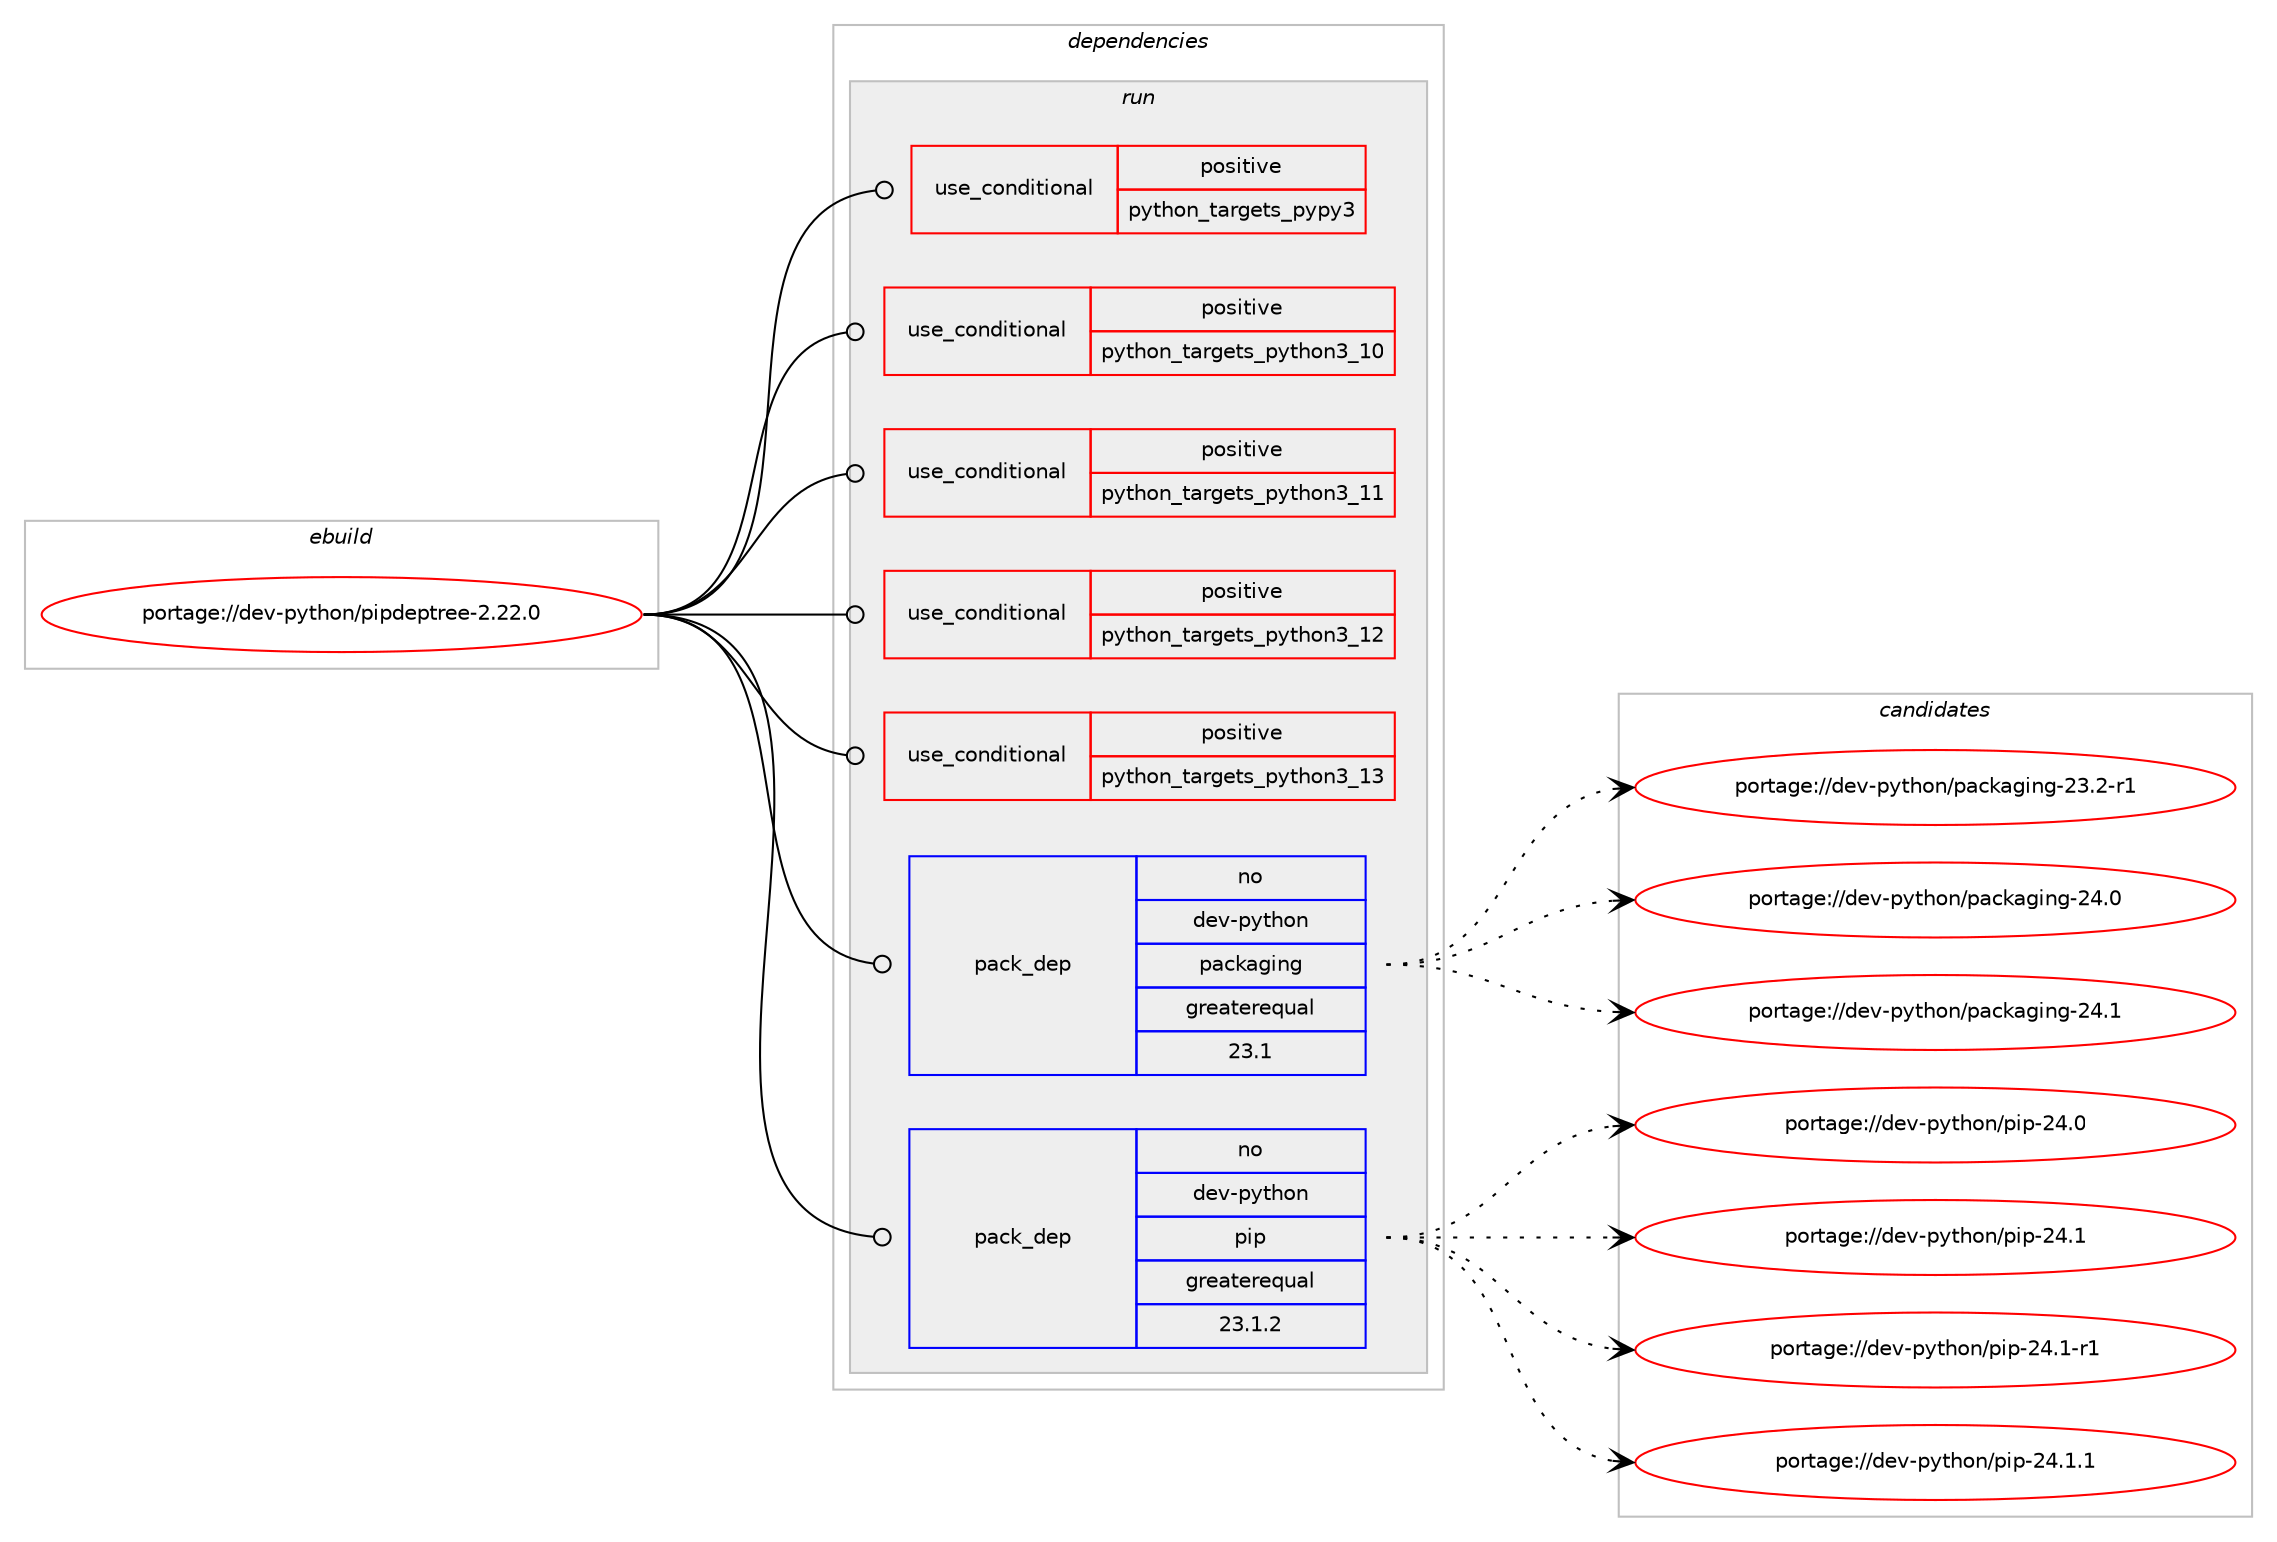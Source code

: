 digraph prolog {

# *************
# Graph options
# *************

newrank=true;
concentrate=true;
compound=true;
graph [rankdir=LR,fontname=Helvetica,fontsize=10,ranksep=1.5];#, ranksep=2.5, nodesep=0.2];
edge  [arrowhead=vee];
node  [fontname=Helvetica,fontsize=10];

# **********
# The ebuild
# **********

subgraph cluster_leftcol {
color=gray;
rank=same;
label=<<i>ebuild</i>>;
id [label="portage://dev-python/pipdeptree-2.22.0", color=red, width=4, href="../dev-python/pipdeptree-2.22.0.svg"];
}

# ****************
# The dependencies
# ****************

subgraph cluster_midcol {
color=gray;
label=<<i>dependencies</i>>;
subgraph cluster_compile {
fillcolor="#eeeeee";
style=filled;
label=<<i>compile</i>>;
}
subgraph cluster_compileandrun {
fillcolor="#eeeeee";
style=filled;
label=<<i>compile and run</i>>;
}
subgraph cluster_run {
fillcolor="#eeeeee";
style=filled;
label=<<i>run</i>>;
subgraph cond34994 {
dependency77599 [label=<<TABLE BORDER="0" CELLBORDER="1" CELLSPACING="0" CELLPADDING="4"><TR><TD ROWSPAN="3" CELLPADDING="10">use_conditional</TD></TR><TR><TD>positive</TD></TR><TR><TD>python_targets_pypy3</TD></TR></TABLE>>, shape=none, color=red];
# *** BEGIN UNKNOWN DEPENDENCY TYPE (TODO) ***
# dependency77599 -> package_dependency(portage://dev-python/pipdeptree-2.22.0,run,no,dev-python,pypy3,none,[,,],any_same_slot,[])
# *** END UNKNOWN DEPENDENCY TYPE (TODO) ***

}
id:e -> dependency77599:w [weight=20,style="solid",arrowhead="odot"];
subgraph cond34995 {
dependency77600 [label=<<TABLE BORDER="0" CELLBORDER="1" CELLSPACING="0" CELLPADDING="4"><TR><TD ROWSPAN="3" CELLPADDING="10">use_conditional</TD></TR><TR><TD>positive</TD></TR><TR><TD>python_targets_python3_10</TD></TR></TABLE>>, shape=none, color=red];
# *** BEGIN UNKNOWN DEPENDENCY TYPE (TODO) ***
# dependency77600 -> package_dependency(portage://dev-python/pipdeptree-2.22.0,run,no,dev-lang,python,none,[,,],[slot(3.10)],[])
# *** END UNKNOWN DEPENDENCY TYPE (TODO) ***

}
id:e -> dependency77600:w [weight=20,style="solid",arrowhead="odot"];
subgraph cond34996 {
dependency77601 [label=<<TABLE BORDER="0" CELLBORDER="1" CELLSPACING="0" CELLPADDING="4"><TR><TD ROWSPAN="3" CELLPADDING="10">use_conditional</TD></TR><TR><TD>positive</TD></TR><TR><TD>python_targets_python3_11</TD></TR></TABLE>>, shape=none, color=red];
# *** BEGIN UNKNOWN DEPENDENCY TYPE (TODO) ***
# dependency77601 -> package_dependency(portage://dev-python/pipdeptree-2.22.0,run,no,dev-lang,python,none,[,,],[slot(3.11)],[])
# *** END UNKNOWN DEPENDENCY TYPE (TODO) ***

}
id:e -> dependency77601:w [weight=20,style="solid",arrowhead="odot"];
subgraph cond34997 {
dependency77602 [label=<<TABLE BORDER="0" CELLBORDER="1" CELLSPACING="0" CELLPADDING="4"><TR><TD ROWSPAN="3" CELLPADDING="10">use_conditional</TD></TR><TR><TD>positive</TD></TR><TR><TD>python_targets_python3_12</TD></TR></TABLE>>, shape=none, color=red];
# *** BEGIN UNKNOWN DEPENDENCY TYPE (TODO) ***
# dependency77602 -> package_dependency(portage://dev-python/pipdeptree-2.22.0,run,no,dev-lang,python,none,[,,],[slot(3.12)],[])
# *** END UNKNOWN DEPENDENCY TYPE (TODO) ***

}
id:e -> dependency77602:w [weight=20,style="solid",arrowhead="odot"];
subgraph cond34998 {
dependency77603 [label=<<TABLE BORDER="0" CELLBORDER="1" CELLSPACING="0" CELLPADDING="4"><TR><TD ROWSPAN="3" CELLPADDING="10">use_conditional</TD></TR><TR><TD>positive</TD></TR><TR><TD>python_targets_python3_13</TD></TR></TABLE>>, shape=none, color=red];
# *** BEGIN UNKNOWN DEPENDENCY TYPE (TODO) ***
# dependency77603 -> package_dependency(portage://dev-python/pipdeptree-2.22.0,run,no,dev-lang,python,none,[,,],[slot(3.13)],[])
# *** END UNKNOWN DEPENDENCY TYPE (TODO) ***

}
id:e -> dependency77603:w [weight=20,style="solid",arrowhead="odot"];
subgraph pack41388 {
dependency77604 [label=<<TABLE BORDER="0" CELLBORDER="1" CELLSPACING="0" CELLPADDING="4" WIDTH="220"><TR><TD ROWSPAN="6" CELLPADDING="30">pack_dep</TD></TR><TR><TD WIDTH="110">no</TD></TR><TR><TD>dev-python</TD></TR><TR><TD>packaging</TD></TR><TR><TD>greaterequal</TD></TR><TR><TD>23.1</TD></TR></TABLE>>, shape=none, color=blue];
}
id:e -> dependency77604:w [weight=20,style="solid",arrowhead="odot"];
subgraph pack41389 {
dependency77605 [label=<<TABLE BORDER="0" CELLBORDER="1" CELLSPACING="0" CELLPADDING="4" WIDTH="220"><TR><TD ROWSPAN="6" CELLPADDING="30">pack_dep</TD></TR><TR><TD WIDTH="110">no</TD></TR><TR><TD>dev-python</TD></TR><TR><TD>pip</TD></TR><TR><TD>greaterequal</TD></TR><TR><TD>23.1.2</TD></TR></TABLE>>, shape=none, color=blue];
}
id:e -> dependency77605:w [weight=20,style="solid",arrowhead="odot"];
}
}

# **************
# The candidates
# **************

subgraph cluster_choices {
rank=same;
color=gray;
label=<<i>candidates</i>>;

subgraph choice41388 {
color=black;
nodesep=1;
choice100101118451121211161041111104711297991079710310511010345505146504511449 [label="portage://dev-python/packaging-23.2-r1", color=red, width=4,href="../dev-python/packaging-23.2-r1.svg"];
choice10010111845112121116104111110471129799107971031051101034550524648 [label="portage://dev-python/packaging-24.0", color=red, width=4,href="../dev-python/packaging-24.0.svg"];
choice10010111845112121116104111110471129799107971031051101034550524649 [label="portage://dev-python/packaging-24.1", color=red, width=4,href="../dev-python/packaging-24.1.svg"];
dependency77604:e -> choice100101118451121211161041111104711297991079710310511010345505146504511449:w [style=dotted,weight="100"];
dependency77604:e -> choice10010111845112121116104111110471129799107971031051101034550524648:w [style=dotted,weight="100"];
dependency77604:e -> choice10010111845112121116104111110471129799107971031051101034550524649:w [style=dotted,weight="100"];
}
subgraph choice41389 {
color=black;
nodesep=1;
choice10010111845112121116104111110471121051124550524648 [label="portage://dev-python/pip-24.0", color=red, width=4,href="../dev-python/pip-24.0.svg"];
choice10010111845112121116104111110471121051124550524649 [label="portage://dev-python/pip-24.1", color=red, width=4,href="../dev-python/pip-24.1.svg"];
choice100101118451121211161041111104711210511245505246494511449 [label="portage://dev-python/pip-24.1-r1", color=red, width=4,href="../dev-python/pip-24.1-r1.svg"];
choice100101118451121211161041111104711210511245505246494649 [label="portage://dev-python/pip-24.1.1", color=red, width=4,href="../dev-python/pip-24.1.1.svg"];
dependency77605:e -> choice10010111845112121116104111110471121051124550524648:w [style=dotted,weight="100"];
dependency77605:e -> choice10010111845112121116104111110471121051124550524649:w [style=dotted,weight="100"];
dependency77605:e -> choice100101118451121211161041111104711210511245505246494511449:w [style=dotted,weight="100"];
dependency77605:e -> choice100101118451121211161041111104711210511245505246494649:w [style=dotted,weight="100"];
}
}

}
